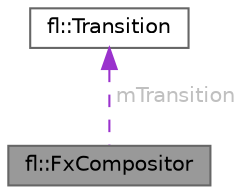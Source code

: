 digraph "fl::FxCompositor"
{
 // LATEX_PDF_SIZE
  bgcolor="transparent";
  edge [fontname=Helvetica,fontsize=10,labelfontname=Helvetica,labelfontsize=10];
  node [fontname=Helvetica,fontsize=10,shape=box,height=0.2,width=0.4];
  Node1 [id="Node000001",label="fl::FxCompositor",height=0.2,width=0.4,color="gray40", fillcolor="grey60", style="filled", fontcolor="black",tooltip=" "];
  Node2 -> Node1 [id="edge1_Node000001_Node000002",dir="back",color="darkorchid3",style="dashed",tooltip=" ",label=" mTransition",fontcolor="grey" ];
  Node2 [id="Node000002",label="fl::Transition",height=0.2,width=0.4,color="gray40", fillcolor="white", style="filled",URL="$d7/dde/classfl_1_1_transition.html",tooltip=" "];
}
